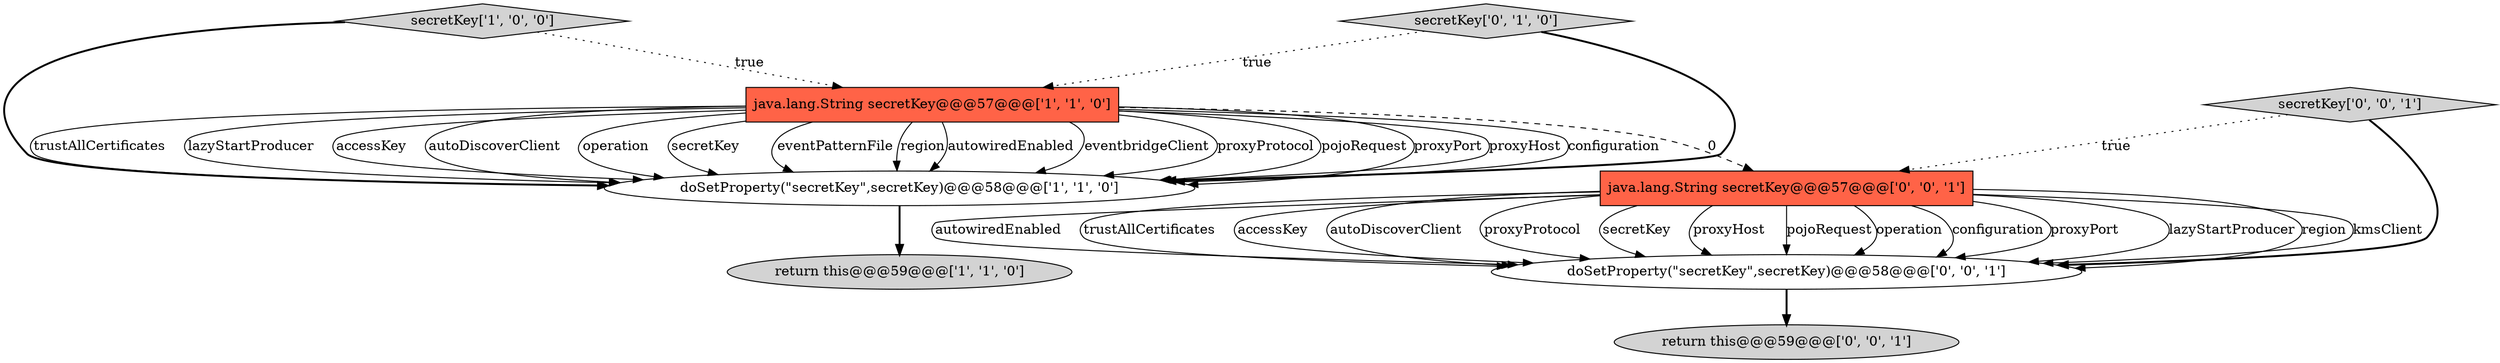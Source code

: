 digraph {
2 [style = filled, label = "return this@@@59@@@['1', '1', '0']", fillcolor = lightgray, shape = ellipse image = "AAA0AAABBB1BBB"];
3 [style = filled, label = "doSetProperty(\"secretKey\",secretKey)@@@58@@@['1', '1', '0']", fillcolor = white, shape = ellipse image = "AAA0AAABBB1BBB"];
6 [style = filled, label = "secretKey['0', '0', '1']", fillcolor = lightgray, shape = diamond image = "AAA0AAABBB3BBB"];
5 [style = filled, label = "doSetProperty(\"secretKey\",secretKey)@@@58@@@['0', '0', '1']", fillcolor = white, shape = ellipse image = "AAA0AAABBB3BBB"];
8 [style = filled, label = "java.lang.String secretKey@@@57@@@['0', '0', '1']", fillcolor = tomato, shape = box image = "AAA0AAABBB3BBB"];
1 [style = filled, label = "java.lang.String secretKey@@@57@@@['1', '1', '0']", fillcolor = tomato, shape = box image = "AAA0AAABBB1BBB"];
0 [style = filled, label = "secretKey['1', '0', '0']", fillcolor = lightgray, shape = diamond image = "AAA0AAABBB1BBB"];
4 [style = filled, label = "secretKey['0', '1', '0']", fillcolor = lightgray, shape = diamond image = "AAA0AAABBB2BBB"];
7 [style = filled, label = "return this@@@59@@@['0', '0', '1']", fillcolor = lightgray, shape = ellipse image = "AAA0AAABBB3BBB"];
0->3 [style = bold, label=""];
4->3 [style = bold, label=""];
8->5 [style = solid, label="lazyStartProducer"];
1->3 [style = solid, label="region"];
4->1 [style = dotted, label="true"];
1->3 [style = solid, label="autowiredEnabled"];
8->5 [style = solid, label="region"];
1->3 [style = solid, label="eventbridgeClient"];
1->3 [style = solid, label="proxyProtocol"];
8->5 [style = solid, label="kmsClient"];
8->5 [style = solid, label="autowiredEnabled"];
1->3 [style = solid, label="pojoRequest"];
1->3 [style = solid, label="proxyPort"];
1->3 [style = solid, label="proxyHost"];
8->5 [style = solid, label="trustAllCertificates"];
1->3 [style = solid, label="configuration"];
1->3 [style = solid, label="trustAllCertificates"];
6->5 [style = bold, label=""];
8->5 [style = solid, label="accessKey"];
3->2 [style = bold, label=""];
8->5 [style = solid, label="autoDiscoverClient"];
8->5 [style = solid, label="proxyProtocol"];
1->3 [style = solid, label="lazyStartProducer"];
1->3 [style = solid, label="accessKey"];
8->5 [style = solid, label="secretKey"];
6->8 [style = dotted, label="true"];
1->3 [style = solid, label="autoDiscoverClient"];
8->5 [style = solid, label="proxyHost"];
8->5 [style = solid, label="pojoRequest"];
5->7 [style = bold, label=""];
1->8 [style = dashed, label="0"];
1->3 [style = solid, label="operation"];
8->5 [style = solid, label="operation"];
8->5 [style = solid, label="configuration"];
1->3 [style = solid, label="secretKey"];
0->1 [style = dotted, label="true"];
1->3 [style = solid, label="eventPatternFile"];
8->5 [style = solid, label="proxyPort"];
}
